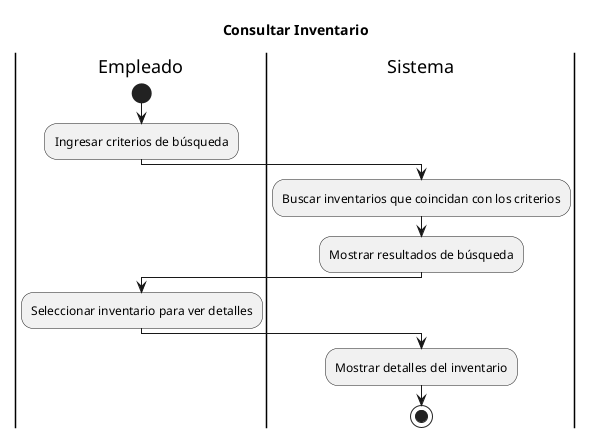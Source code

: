 @startuml da_Consultar_Inventario
Title Consultar Inventario
|Empleado|
start
:Ingresar criterios de búsqueda;
|Sistema|
:Buscar inventarios que coincidan con los criterios;
:Mostrar resultados de búsqueda;
|Empleado|
:Seleccionar inventario para ver detalles;
|Sistema|
:Mostrar detalles del inventario;
stop
@enduml
